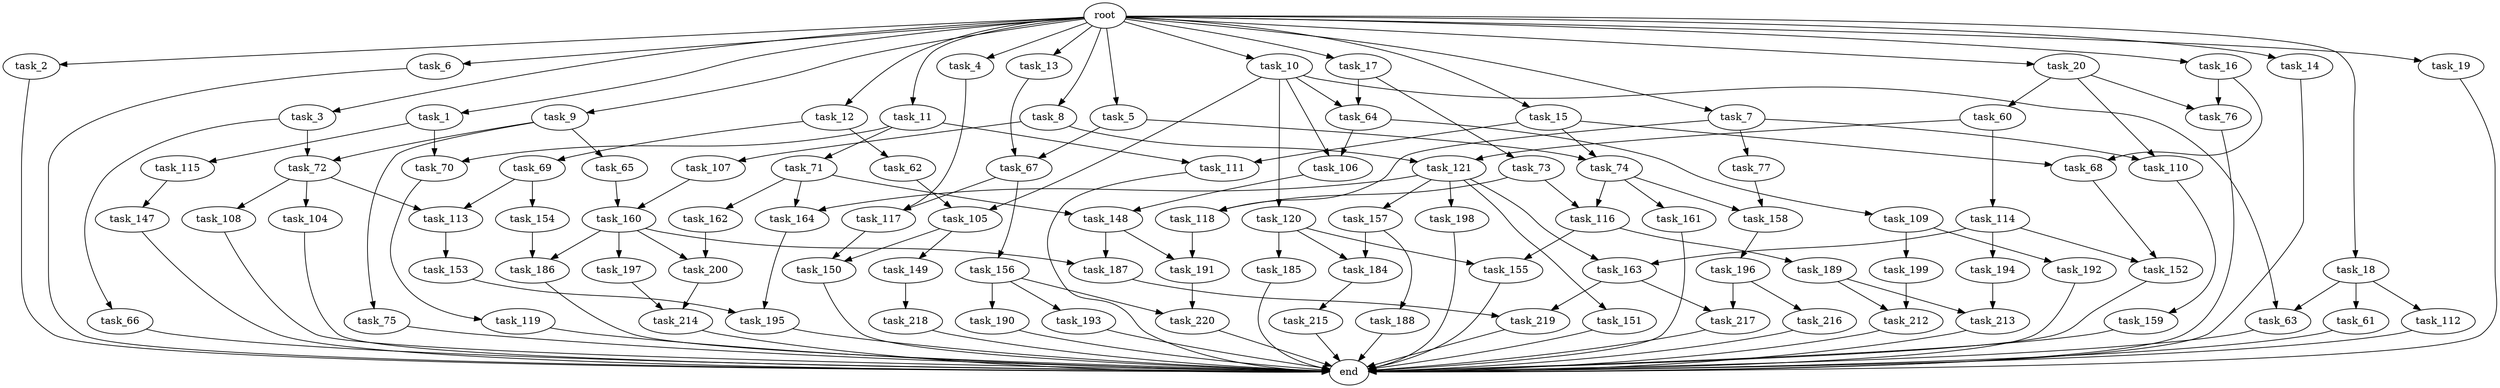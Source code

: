 digraph G {
  root [size="0.000000"];
  task_1 [size="10.240000"];
  task_2 [size="10.240000"];
  task_3 [size="10.240000"];
  task_4 [size="10.240000"];
  task_5 [size="10.240000"];
  task_6 [size="10.240000"];
  task_7 [size="10.240000"];
  task_8 [size="10.240000"];
  task_9 [size="10.240000"];
  task_10 [size="10.240000"];
  task_11 [size="10.240000"];
  task_12 [size="10.240000"];
  task_13 [size="10.240000"];
  task_14 [size="10.240000"];
  task_15 [size="10.240000"];
  task_16 [size="10.240000"];
  task_17 [size="10.240000"];
  task_18 [size="10.240000"];
  task_19 [size="10.240000"];
  task_20 [size="10.240000"];
  task_60 [size="343597383.680000"];
  task_61 [size="8589934592.000000"];
  task_62 [size="5497558138.880000"];
  task_63 [size="9363028705.280001"];
  task_64 [size="2147483648.000000"];
  task_65 [size="6957847019.520000"];
  task_66 [size="6957847019.520000"];
  task_67 [size="2491081031.680000"];
  task_68 [size="4982162063.360000"];
  task_69 [size="5497558138.880000"];
  task_70 [size="9105330667.520000"];
  task_71 [size="6957847019.520000"];
  task_72 [size="13915694039.040001"];
  task_73 [size="1374389534.720000"];
  task_74 [size="6356551598.080000"];
  task_75 [size="6957847019.520000"];
  task_76 [size="1116691496.960000"];
  task_77 [size="773094113.280000"];
  task_104 [size="1374389534.720000"];
  task_105 [size="3865470566.400000"];
  task_106 [size="2147483648.000000"];
  task_107 [size="8589934592.000000"];
  task_108 [size="1374389534.720000"];
  task_109 [size="1374389534.720000"];
  task_110 [size="1116691496.960000"];
  task_111 [size="11166914969.600000"];
  task_112 [size="8589934592.000000"];
  task_113 [size="6871947673.600000"];
  task_114 [size="6957847019.520000"];
  task_115 [size="2147483648.000000"];
  task_116 [size="6871947673.600000"];
  task_117 [size="6184752906.240000"];
  task_118 [size="6270652252.160000"];
  task_119 [size="5497558138.880000"];
  task_120 [size="773094113.280000"];
  task_121 [size="15547781611.520000"];
  task_147 [size="773094113.280000"];
  task_148 [size="2491081031.680000"];
  task_149 [size="5497558138.880000"];
  task_150 [size="10995116277.760000"];
  task_151 [size="773094113.280000"];
  task_152 [size="8933531975.680000"];
  task_153 [size="2147483648.000000"];
  task_154 [size="5497558138.880000"];
  task_155 [size="17179869184.000000"];
  task_156 [size="3092376453.120000"];
  task_157 [size="773094113.280000"];
  task_158 [size="1717986918.400000"];
  task_159 [size="1374389534.720000"];
  task_160 [size="7301444403.200000"];
  task_161 [size="1374389534.720000"];
  task_162 [size="2147483648.000000"];
  task_163 [size="9363028705.280001"];
  task_164 [size="2920577761.280000"];
  task_184 [size="11682311045.120001"];
  task_185 [size="8589934592.000000"];
  task_186 [size="8418135900.160000"];
  task_187 [size="6356551598.080000"];
  task_188 [size="3092376453.120000"];
  task_189 [size="8589934592.000000"];
  task_190 [size="773094113.280000"];
  task_191 [size="9105330667.520000"];
  task_192 [size="2147483648.000000"];
  task_193 [size="773094113.280000"];
  task_194 [size="8589934592.000000"];
  task_195 [size="3435973836.800000"];
  task_196 [size="3092376453.120000"];
  task_197 [size="4209067950.080000"];
  task_198 [size="773094113.280000"];
  task_199 [size="2147483648.000000"];
  task_200 [size="9706626088.960001"];
  task_212 [size="12799002542.080000"];
  task_213 [size="4982162063.360000"];
  task_214 [size="12455405158.400000"];
  task_215 [size="5497558138.880000"];
  task_216 [size="6957847019.520000"];
  task_217 [size="12455405158.400000"];
  task_218 [size="2147483648.000000"];
  task_219 [size="6871947673.600000"];
  task_220 [size="9363028705.280001"];
  end [size="0.000000"];

  root -> task_1 [size="1.000000"];
  root -> task_2 [size="1.000000"];
  root -> task_3 [size="1.000000"];
  root -> task_4 [size="1.000000"];
  root -> task_5 [size="1.000000"];
  root -> task_6 [size="1.000000"];
  root -> task_7 [size="1.000000"];
  root -> task_8 [size="1.000000"];
  root -> task_9 [size="1.000000"];
  root -> task_10 [size="1.000000"];
  root -> task_11 [size="1.000000"];
  root -> task_12 [size="1.000000"];
  root -> task_13 [size="1.000000"];
  root -> task_14 [size="1.000000"];
  root -> task_15 [size="1.000000"];
  root -> task_16 [size="1.000000"];
  root -> task_17 [size="1.000000"];
  root -> task_18 [size="1.000000"];
  root -> task_19 [size="1.000000"];
  root -> task_20 [size="1.000000"];
  task_1 -> task_70 [size="209715200.000000"];
  task_1 -> task_115 [size="209715200.000000"];
  task_2 -> end [size="1.000000"];
  task_3 -> task_66 [size="679477248.000000"];
  task_3 -> task_72 [size="679477248.000000"];
  task_4 -> task_117 [size="301989888.000000"];
  task_5 -> task_67 [size="209715200.000000"];
  task_5 -> task_74 [size="209715200.000000"];
  task_6 -> end [size="1.000000"];
  task_7 -> task_77 [size="75497472.000000"];
  task_7 -> task_110 [size="75497472.000000"];
  task_7 -> task_118 [size="75497472.000000"];
  task_8 -> task_107 [size="838860800.000000"];
  task_8 -> task_121 [size="838860800.000000"];
  task_9 -> task_65 [size="679477248.000000"];
  task_9 -> task_72 [size="679477248.000000"];
  task_9 -> task_75 [size="679477248.000000"];
  task_10 -> task_63 [size="75497472.000000"];
  task_10 -> task_64 [size="75497472.000000"];
  task_10 -> task_105 [size="75497472.000000"];
  task_10 -> task_106 [size="75497472.000000"];
  task_10 -> task_120 [size="75497472.000000"];
  task_11 -> task_70 [size="679477248.000000"];
  task_11 -> task_71 [size="679477248.000000"];
  task_11 -> task_111 [size="679477248.000000"];
  task_12 -> task_62 [size="536870912.000000"];
  task_12 -> task_69 [size="536870912.000000"];
  task_13 -> task_67 [size="33554432.000000"];
  task_14 -> end [size="1.000000"];
  task_15 -> task_68 [size="411041792.000000"];
  task_15 -> task_74 [size="411041792.000000"];
  task_15 -> task_111 [size="411041792.000000"];
  task_16 -> task_68 [size="75497472.000000"];
  task_16 -> task_76 [size="75497472.000000"];
  task_17 -> task_64 [size="134217728.000000"];
  task_17 -> task_73 [size="134217728.000000"];
  task_18 -> task_61 [size="838860800.000000"];
  task_18 -> task_63 [size="838860800.000000"];
  task_18 -> task_112 [size="838860800.000000"];
  task_19 -> end [size="1.000000"];
  task_20 -> task_60 [size="33554432.000000"];
  task_20 -> task_76 [size="33554432.000000"];
  task_20 -> task_110 [size="33554432.000000"];
  task_60 -> task_114 [size="679477248.000000"];
  task_60 -> task_121 [size="679477248.000000"];
  task_61 -> end [size="1.000000"];
  task_62 -> task_105 [size="301989888.000000"];
  task_63 -> end [size="1.000000"];
  task_64 -> task_106 [size="134217728.000000"];
  task_64 -> task_109 [size="134217728.000000"];
  task_65 -> task_160 [size="33554432.000000"];
  task_66 -> end [size="1.000000"];
  task_67 -> task_117 [size="301989888.000000"];
  task_67 -> task_156 [size="301989888.000000"];
  task_68 -> task_152 [size="33554432.000000"];
  task_69 -> task_113 [size="536870912.000000"];
  task_69 -> task_154 [size="536870912.000000"];
  task_70 -> task_119 [size="536870912.000000"];
  task_71 -> task_148 [size="209715200.000000"];
  task_71 -> task_162 [size="209715200.000000"];
  task_71 -> task_164 [size="209715200.000000"];
  task_72 -> task_104 [size="134217728.000000"];
  task_72 -> task_108 [size="134217728.000000"];
  task_72 -> task_113 [size="134217728.000000"];
  task_73 -> task_116 [size="536870912.000000"];
  task_73 -> task_118 [size="536870912.000000"];
  task_74 -> task_116 [size="134217728.000000"];
  task_74 -> task_158 [size="134217728.000000"];
  task_74 -> task_161 [size="134217728.000000"];
  task_75 -> end [size="1.000000"];
  task_76 -> end [size="1.000000"];
  task_77 -> task_158 [size="33554432.000000"];
  task_104 -> end [size="1.000000"];
  task_105 -> task_149 [size="536870912.000000"];
  task_105 -> task_150 [size="536870912.000000"];
  task_106 -> task_148 [size="33554432.000000"];
  task_107 -> task_160 [size="679477248.000000"];
  task_108 -> end [size="1.000000"];
  task_109 -> task_192 [size="209715200.000000"];
  task_109 -> task_199 [size="209715200.000000"];
  task_110 -> task_159 [size="134217728.000000"];
  task_111 -> end [size="1.000000"];
  task_112 -> end [size="1.000000"];
  task_113 -> task_153 [size="209715200.000000"];
  task_114 -> task_152 [size="838860800.000000"];
  task_114 -> task_163 [size="838860800.000000"];
  task_114 -> task_194 [size="838860800.000000"];
  task_115 -> task_147 [size="75497472.000000"];
  task_116 -> task_155 [size="838860800.000000"];
  task_116 -> task_189 [size="838860800.000000"];
  task_117 -> task_150 [size="536870912.000000"];
  task_118 -> task_191 [size="679477248.000000"];
  task_119 -> end [size="1.000000"];
  task_120 -> task_155 [size="838860800.000000"];
  task_120 -> task_184 [size="838860800.000000"];
  task_120 -> task_185 [size="838860800.000000"];
  task_121 -> task_151 [size="75497472.000000"];
  task_121 -> task_157 [size="75497472.000000"];
  task_121 -> task_163 [size="75497472.000000"];
  task_121 -> task_164 [size="75497472.000000"];
  task_121 -> task_198 [size="75497472.000000"];
  task_147 -> end [size="1.000000"];
  task_148 -> task_187 [size="209715200.000000"];
  task_148 -> task_191 [size="209715200.000000"];
  task_149 -> task_218 [size="209715200.000000"];
  task_150 -> end [size="1.000000"];
  task_151 -> end [size="1.000000"];
  task_152 -> end [size="1.000000"];
  task_153 -> task_195 [size="301989888.000000"];
  task_154 -> task_186 [size="411041792.000000"];
  task_155 -> end [size="1.000000"];
  task_156 -> task_190 [size="75497472.000000"];
  task_156 -> task_193 [size="75497472.000000"];
  task_156 -> task_220 [size="75497472.000000"];
  task_157 -> task_184 [size="301989888.000000"];
  task_157 -> task_188 [size="301989888.000000"];
  task_158 -> task_196 [size="301989888.000000"];
  task_159 -> end [size="1.000000"];
  task_160 -> task_186 [size="411041792.000000"];
  task_160 -> task_187 [size="411041792.000000"];
  task_160 -> task_197 [size="411041792.000000"];
  task_160 -> task_200 [size="411041792.000000"];
  task_161 -> end [size="1.000000"];
  task_162 -> task_200 [size="536870912.000000"];
  task_163 -> task_217 [size="536870912.000000"];
  task_163 -> task_219 [size="536870912.000000"];
  task_164 -> task_195 [size="33554432.000000"];
  task_184 -> task_215 [size="536870912.000000"];
  task_185 -> end [size="1.000000"];
  task_186 -> end [size="1.000000"];
  task_187 -> task_219 [size="134217728.000000"];
  task_188 -> end [size="1.000000"];
  task_189 -> task_212 [size="411041792.000000"];
  task_189 -> task_213 [size="411041792.000000"];
  task_190 -> end [size="1.000000"];
  task_191 -> task_220 [size="838860800.000000"];
  task_192 -> end [size="1.000000"];
  task_193 -> end [size="1.000000"];
  task_194 -> task_213 [size="75497472.000000"];
  task_195 -> end [size="1.000000"];
  task_196 -> task_216 [size="679477248.000000"];
  task_196 -> task_217 [size="679477248.000000"];
  task_197 -> task_214 [size="536870912.000000"];
  task_198 -> end [size="1.000000"];
  task_199 -> task_212 [size="838860800.000000"];
  task_200 -> task_214 [size="679477248.000000"];
  task_212 -> end [size="1.000000"];
  task_213 -> end [size="1.000000"];
  task_214 -> end [size="1.000000"];
  task_215 -> end [size="1.000000"];
  task_216 -> end [size="1.000000"];
  task_217 -> end [size="1.000000"];
  task_218 -> end [size="1.000000"];
  task_219 -> end [size="1.000000"];
  task_220 -> end [size="1.000000"];
}
